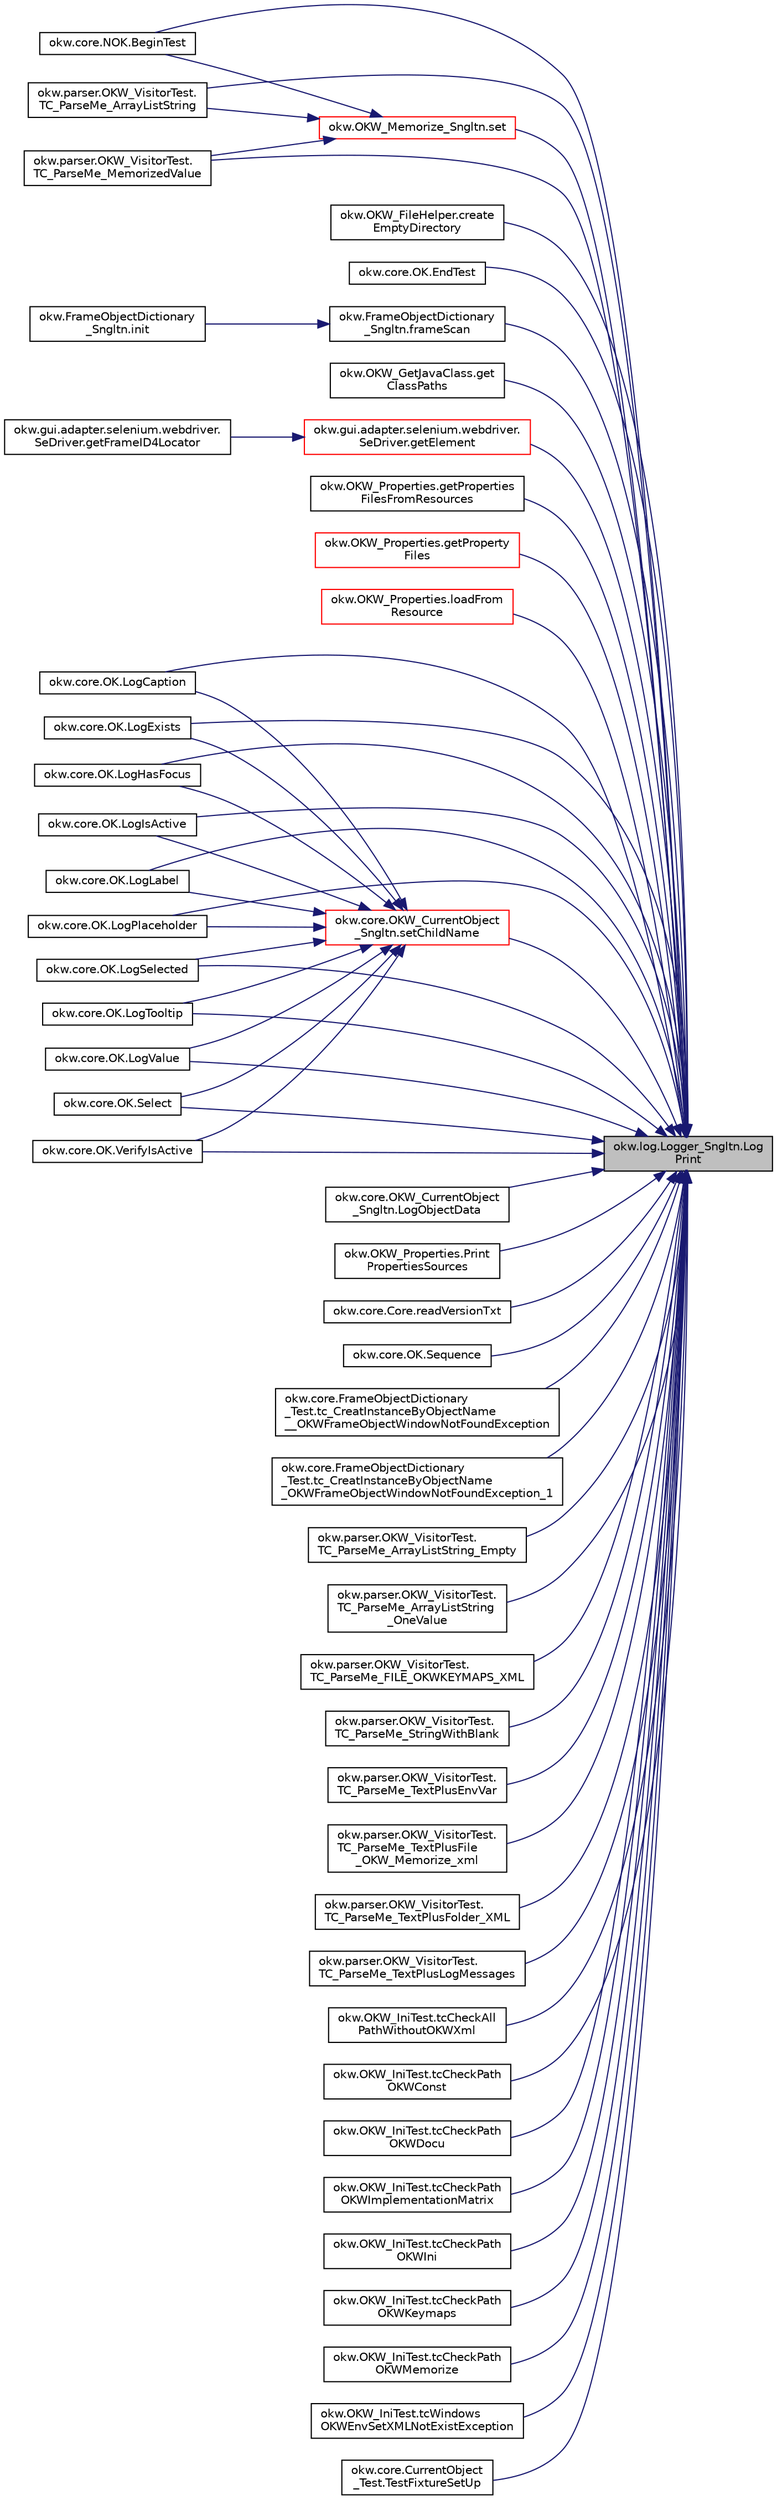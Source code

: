 digraph "okw.log.Logger_Sngltn.LogPrint"
{
 // INTERACTIVE_SVG=YES
 // LATEX_PDF_SIZE
  edge [fontname="Helvetica",fontsize="10",labelfontname="Helvetica",labelfontsize="10"];
  node [fontname="Helvetica",fontsize="10",shape=record];
  rankdir="RL";
  Node1 [label="okw.log.Logger_Sngltn.Log\lPrint",height=0.2,width=0.4,color="black", fillcolor="grey75", style="filled", fontcolor="black",tooltip="LogPrint Function: Prints the values of expressions to the results file."];
  Node1 -> Node2 [dir="back",color="midnightblue",fontsize="10",style="solid",fontname="Helvetica"];
  Node2 [label="okw.core.NOK.BeginTest",height=0.2,width=0.4,color="black", fillcolor="white", style="filled",URL="$classokw_1_1core_1_1_n_o_k.html#a62d1765ea311e440d678cb57ca9dd2c2",tooltip="Kennzeichnet den Anfang eines Testfalls."];
  Node1 -> Node3 [dir="back",color="midnightblue",fontsize="10",style="solid",fontname="Helvetica"];
  Node3 [label="okw.OKW_FileHelper.create\lEmptyDirectory",height=0.2,width=0.4,color="black", fillcolor="white", style="filled",URL="$classokw_1_1_o_k_w___file_helper.html#a3f1e666538681aaa975fde389b707ee7",tooltip=" "];
  Node1 -> Node4 [dir="back",color="midnightblue",fontsize="10",style="solid",fontname="Helvetica"];
  Node4 [label="okw.core.OK.EndTest",height=0.2,width=0.4,color="black", fillcolor="white", style="filled",URL="$classokw_1_1core_1_1_o_k.html#acf6964570d145794325aad8d608db341",tooltip="Signalisiert das Ende eines Testfalls."];
  Node1 -> Node5 [dir="back",color="midnightblue",fontsize="10",style="solid",fontname="Helvetica"];
  Node5 [label="okw.FrameObjectDictionary\l_Sngltn.frameScan",height=0.2,width=0.4,color="black", fillcolor="white", style="filled",URL="$classokw_1_1_frame_object_dictionary___sngltn.html#a1710d54e13c9ce591277209c898eec98",tooltip="Liefert die Instanz der Klasse."];
  Node5 -> Node6 [dir="back",color="midnightblue",fontsize="10",style="solid",fontname="Helvetica"];
  Node6 [label="okw.FrameObjectDictionary\l_Sngltn.init",height=0.2,width=0.4,color="black", fillcolor="white", style="filled",URL="$classokw_1_1_frame_object_dictionary___sngltn.html#a905bac544e5962ae15dfe1c1c50f2467",tooltip="Methode initialisiert diese Klasse."];
  Node1 -> Node7 [dir="back",color="midnightblue",fontsize="10",style="solid",fontname="Helvetica"];
  Node7 [label="okw.OKW_GetJavaClass.get\lClassPaths",height=0.2,width=0.4,color="black", fillcolor="white", style="filled",URL="$classokw_1_1_o_k_w___get_java_class.html#afd71b0370b671387f5ce62a2c454fbf5",tooltip="Ermittel alle Pfade aus classpath, die das Paket packegeName im aktuellen threads enthalten."];
  Node1 -> Node8 [dir="back",color="midnightblue",fontsize="10",style="solid",fontname="Helvetica"];
  Node8 [label="okw.gui.adapter.selenium.webdriver.\lSeDriver.getElement",height=0.2,width=0.4,color="red", fillcolor="white", style="filled",URL="$classokw_1_1gui_1_1adapter_1_1selenium_1_1webdriver_1_1_se_driver.html#a65a8400867355574525aa356a53d3ccf",tooltip="Ermittelt das Webelement mit der gegebenen frameID und dem gegebenen Locator."];
  Node8 -> Node9 [dir="back",color="midnightblue",fontsize="10",style="solid",fontname="Helvetica"];
  Node9 [label="okw.gui.adapter.selenium.webdriver.\lSeDriver.getFrameID4Locator",height=0.2,width=0.4,color="black", fillcolor="white", style="filled",URL="$classokw_1_1gui_1_1adapter_1_1selenium_1_1webdriver_1_1_se_driver.html#ab605fb006ccd0bae5a6684e18085de75",tooltip="Ermittelt die iFrame ID zum gegeben Lokator fpsLocator."];
  Node1 -> Node101 [dir="back",color="midnightblue",fontsize="10",style="solid",fontname="Helvetica"];
  Node101 [label="okw.OKW_Properties.getProperties\lFilesFromResources",height=0.2,width=0.4,color="black", fillcolor="white", style="filled",URL="$classokw_1_1_o_k_w___properties.html#ac4b7b1ed4cbd9340dfe426d85dee6d9a",tooltip="Erstellt eine Liste der \"*.properties\"-Dateien des aktuellen Projektes."];
  Node1 -> Node102 [dir="back",color="midnightblue",fontsize="10",style="solid",fontname="Helvetica"];
  Node102 [label="okw.OKW_Properties.getProperty\lFiles",height=0.2,width=0.4,color="red", fillcolor="white", style="filled",URL="$classokw_1_1_o_k_w___properties.html#ae142680bdd0cbb29887c374bc8659b0b",tooltip="Es werden die Properties aus dem reasource Verzeichniss geladen."];
  Node1 -> Node104 [dir="back",color="midnightblue",fontsize="10",style="solid",fontname="Helvetica"];
  Node104 [label="okw.OKW_Properties.loadFrom\lResource",height=0.2,width=0.4,color="red", fillcolor="white", style="filled",URL="$classokw_1_1_o_k_w___properties.html#a71802fdc0a4666c9b93e4e3e4c2b66d7",tooltip="Lädt die Liste OKW_Properties.ResoursesProperties hinzufügen."];
  Node1 -> Node108 [dir="back",color="midnightblue",fontsize="10",style="solid",fontname="Helvetica"];
  Node108 [label="okw.core.OK.LogCaption",height=0.2,width=0.4,color="black", fillcolor="white", style="filled",URL="$classokw_1_1core_1_1_o_k.html#a2469f6149bc2c4540c48edd8facbb5c0",tooltip="Gibt die Caption eines GUI-Objektes in den Testergebnissen aus."];
  Node1 -> Node109 [dir="back",color="midnightblue",fontsize="10",style="solid",fontname="Helvetica"];
  Node109 [label="okw.core.OK.LogExists",height=0.2,width=0.4,color="black", fillcolor="white", style="filled",URL="$classokw_1_1core_1_1_o_k.html#ac20bd936e2181f94529469c6fc130238",tooltip="Gibt die Existenz eines GUI-Objektes mit YES/NO in den Testergebnissen aus."];
  Node1 -> Node110 [dir="back",color="midnightblue",fontsize="10",style="solid",fontname="Helvetica"];
  Node110 [label="okw.core.OK.LogHasFocus",height=0.2,width=0.4,color="black", fillcolor="white", style="filled",URL="$classokw_1_1core_1_1_o_k.html#a1b8a5a3d583ffabc0063632ab9d981cf",tooltip="Dokumentiert den Fokus-Status des gegebenen Objekts."];
  Node1 -> Node111 [dir="back",color="midnightblue",fontsize="10",style="solid",fontname="Helvetica"];
  Node111 [label="okw.core.OK.LogIsActive",height=0.2,width=0.4,color="black", fillcolor="white", style="filled",URL="$classokw_1_1core_1_1_o_k.html#ae44a6c32e26a7f93dd5c9f7b5765ee0d",tooltip="Dokumentiert den Status des gegebenen Objekts."];
  Node1 -> Node112 [dir="back",color="midnightblue",fontsize="10",style="solid",fontname="Helvetica"];
  Node112 [label="okw.core.OK.LogLabel",height=0.2,width=0.4,color="black", fillcolor="white", style="filled",URL="$classokw_1_1core_1_1_o_k.html#a5ca2a918fc575095dd00d15e65f1491c",tooltip="Gibt den Wert des Etikette/Label in der Logdatei aus."];
  Node1 -> Node113 [dir="back",color="midnightblue",fontsize="10",style="solid",fontname="Helvetica"];
  Node113 [label="okw.core.OKW_CurrentObject\l_Sngltn.LogObjectData",height=0.2,width=0.4,color="black", fillcolor="white", style="filled",URL="$classokw_1_1core_1_1_o_k_w___current_object___sngltn.html#a01b48f2c86a2f91909143ee9063dfd86",tooltip="Methode gibt alle wichtigen Informationen zum aktuellen Objekt aus."];
  Node1 -> Node114 [dir="back",color="midnightblue",fontsize="10",style="solid",fontname="Helvetica"];
  Node114 [label="okw.core.OK.LogPlaceholder",height=0.2,width=0.4,color="black", fillcolor="white", style="filled",URL="$classokw_1_1core_1_1_o_k.html#a260d21c87a1d0df97bb442888fc87fcb",tooltip="Gibt den Wert des Platzhalters in der Logdatei aus."];
  Node1 -> Node115 [dir="back",color="midnightblue",fontsize="10",style="solid",fontname="Helvetica"];
  Node115 [label="okw.core.OK.LogSelected",height=0.2,width=0.4,color="black", fillcolor="white", style="filled",URL="$classokw_1_1core_1_1_o_k.html#af480aabf37fd55561892d9effcdaf182",tooltip="Dokumentiert den markierten Text des gegebenen Objekts."];
  Node1 -> Node116 [dir="back",color="midnightblue",fontsize="10",style="solid",fontname="Helvetica"];
  Node116 [label="okw.core.OK.LogTooltip",height=0.2,width=0.4,color="black", fillcolor="white", style="filled",URL="$classokw_1_1core_1_1_o_k.html#a170fa2f1a3bd1fa9f00fc160c48e76c2",tooltip="Dokumentiert die Kurzinfo zu einem Werkzeug des gegebenen Objekts."];
  Node1 -> Node117 [dir="back",color="midnightblue",fontsize="10",style="solid",fontname="Helvetica"];
  Node117 [label="okw.core.OK.LogValue",height=0.2,width=0.4,color="black", fillcolor="white", style="filled",URL="$classokw_1_1core_1_1_o_k.html#ad13df6f48f816f5d075efe045907527d",tooltip="Dokumentiert den Standartwert eines Objekts."];
  Node1 -> Node118 [dir="back",color="midnightblue",fontsize="10",style="solid",fontname="Helvetica"];
  Node118 [label="okw.OKW_Properties.Print\lPropertiesSources",height=0.2,width=0.4,color="black", fillcolor="white", style="filled",URL="$classokw_1_1_o_k_w___properties.html#a0d96699d0da3d5db7e742b78e7a33b8f",tooltip="Druckt die Gefundenen Propertie Quellen."];
  Node1 -> Node119 [dir="back",color="midnightblue",fontsize="10",style="solid",fontname="Helvetica"];
  Node119 [label="okw.core.Core.readVersionTxt",height=0.2,width=0.4,color="black", fillcolor="white", style="filled",URL="$classokw_1_1core_1_1_core.html#abf7c38f8a513708b30846d916b0d909e",tooltip="Logt den Versions-Text beim Start eines Skriptes."];
  Node1 -> Node120 [dir="back",color="midnightblue",fontsize="10",style="solid",fontname="Helvetica"];
  Node120 [label="okw.core.OK.Select",height=0.2,width=0.4,color="black", fillcolor="white", style="filled",URL="$classokw_1_1core_1_1_o_k.html#a7ee0b387364c0c188f94099f14f2da43",tooltip="Auswahl aller Zeilen einer Liste/Tabelle, welche die gegebenen Daten enthalten."];
  Node1 -> Node121 [dir="back",color="midnightblue",fontsize="10",style="solid",fontname="Helvetica"];
  Node121 [label="okw.core.OK.Sequence",height=0.2,width=0.4,color="black", fillcolor="white", style="filled",URL="$classokw_1_1core_1_1_o_k.html#a4ce824499d5b8b9612beff9f5438c6a1",tooltip="Ruft die Sequenz eines Fensters auf."];
  Node1 -> Node122 [dir="back",color="midnightblue",fontsize="10",style="solid",fontname="Helvetica"];
  Node122 [label="okw.OKW_Memorize_Sngltn.set",height=0.2,width=0.4,color="red", fillcolor="white", style="filled",URL="$classokw_1_1_o_k_w___memorize___sngltn.html#a77acdbf6b56b381439a16f96b54e6fbd",tooltip="Setzt/Merkt sich das MemKey/Value-Paar."];
  Node122 -> Node2 [dir="back",color="midnightblue",fontsize="10",style="solid",fontname="Helvetica"];
  Node122 -> Node140 [dir="back",color="midnightblue",fontsize="10",style="solid",fontname="Helvetica"];
  Node140 [label="okw.parser.OKW_VisitorTest.\lTC_ParseMe_ArrayListString",height=0.2,width=0.4,color="black", fillcolor="white", style="filled",URL="$classokw_1_1parser_1_1_o_k_w___visitor_test.html#a7480c7ffa9758fe572d0187c84a1ef86",tooltip="Testziel: OKW-Variable File_OKWConst_xml auslesen."];
  Node122 -> Node141 [dir="back",color="midnightblue",fontsize="10",style="solid",fontname="Helvetica"];
  Node141 [label="okw.parser.OKW_VisitorTest.\lTC_ParseMe_MemorizedValue",height=0.2,width=0.4,color="black", fillcolor="white", style="filled",URL="$classokw_1_1parser_1_1_o_k_w___visitor_test.html#a0859a9809c4c66da88c95311e732fa7a",tooltip="Prüft das lesen eines gemerkten Wertes."];
  Node1 -> Node180 [dir="back",color="midnightblue",fontsize="10",style="solid",fontname="Helvetica"];
  Node180 [label="okw.core.OKW_CurrentObject\l_Sngltn.setChildName",height=0.2,width=0.4,color="red", fillcolor="white", style="filled",URL="$classokw_1_1core_1_1_o_k_w___current_object___sngltn.html#a461fa1ff29f4bc4a9798707ea7b71849",tooltip="Setzt das Kindobjekt."];
  Node180 -> Node108 [dir="back",color="midnightblue",fontsize="10",style="solid",fontname="Helvetica"];
  Node180 -> Node109 [dir="back",color="midnightblue",fontsize="10",style="solid",fontname="Helvetica"];
  Node180 -> Node110 [dir="back",color="midnightblue",fontsize="10",style="solid",fontname="Helvetica"];
  Node180 -> Node111 [dir="back",color="midnightblue",fontsize="10",style="solid",fontname="Helvetica"];
  Node180 -> Node112 [dir="back",color="midnightblue",fontsize="10",style="solid",fontname="Helvetica"];
  Node180 -> Node114 [dir="back",color="midnightblue",fontsize="10",style="solid",fontname="Helvetica"];
  Node180 -> Node115 [dir="back",color="midnightblue",fontsize="10",style="solid",fontname="Helvetica"];
  Node180 -> Node116 [dir="back",color="midnightblue",fontsize="10",style="solid",fontname="Helvetica"];
  Node180 -> Node117 [dir="back",color="midnightblue",fontsize="10",style="solid",fontname="Helvetica"];
  Node180 -> Node120 [dir="back",color="midnightblue",fontsize="10",style="solid",fontname="Helvetica"];
  Node180 -> Node208 [dir="back",color="midnightblue",fontsize="10",style="solid",fontname="Helvetica"];
  Node208 [label="okw.core.OK.VerifyIsActive",height=0.2,width=0.4,color="black", fillcolor="white", style="filled",URL="$classokw_1_1core_1_1_o_k.html#a071aec5319238e209cfc6f1434ea13e8",tooltip="copydoc IOKW_State::VerifyHasFocus(String,String)"];
  Node1 -> Node229 [dir="back",color="midnightblue",fontsize="10",style="solid",fontname="Helvetica"];
  Node229 [label="okw.core.FrameObjectDictionary\l_Test.tc_CreatInstanceByObjectName\l__OKWFrameObjectWindowNotFoundException",height=0.2,width=0.4,color="black", fillcolor="white", style="filled",URL="$classokw_1_1core_1_1_frame_object_dictionary___test.html#a143dfd109b0d1696479ca1e65b729df9",tooltip="Prüft ob eine OKWFrameObjectWindowNotFoundException ausgelöst wird, wenn das Fensterobjekt nicht exis..."];
  Node1 -> Node230 [dir="back",color="midnightblue",fontsize="10",style="solid",fontname="Helvetica"];
  Node230 [label="okw.core.FrameObjectDictionary\l_Test.tc_CreatInstanceByObjectName\l_OKWFrameObjectWindowNotFoundException_1",height=0.2,width=0.4,color="black", fillcolor="white", style="filled",URL="$classokw_1_1core_1_1_frame_object_dictionary___test.html#a4a2afaa9b743c18259b1145ba4d7250a",tooltip="Prüft ob eine OKWFrameObjectWindowNotFoundException ausgelöst wird, wenn das Fensterobjekt nicht exis..."];
  Node1 -> Node140 [dir="back",color="midnightblue",fontsize="10",style="solid",fontname="Helvetica"];
  Node1 -> Node231 [dir="back",color="midnightblue",fontsize="10",style="solid",fontname="Helvetica"];
  Node231 [label="okw.parser.OKW_VisitorTest.\lTC_ParseMe_ArrayListString_Empty",height=0.2,width=0.4,color="black", fillcolor="white", style="filled",URL="$classokw_1_1parser_1_1_o_k_w___visitor_test.html#a6c0e9a16fb4e684687350cf5f29f6586",tooltip="Testziel: OKW-Variable File_OKWConst_xml auslesen."];
  Node1 -> Node232 [dir="back",color="midnightblue",fontsize="10",style="solid",fontname="Helvetica"];
  Node232 [label="okw.parser.OKW_VisitorTest.\lTC_ParseMe_ArrayListString\l_OneValue",height=0.2,width=0.4,color="black", fillcolor="white", style="filled",URL="$classokw_1_1parser_1_1_o_k_w___visitor_test.html#ad99a3cdb38d12e26a6924c282c04d263",tooltip="Testziel: OKW-Variable File_OKWConst_xml auslesen."];
  Node1 -> Node233 [dir="back",color="midnightblue",fontsize="10",style="solid",fontname="Helvetica"];
  Node233 [label="okw.parser.OKW_VisitorTest.\lTC_ParseMe_FILE_OKWKEYMAPS_XML",height=0.2,width=0.4,color="black", fillcolor="white", style="filled",URL="$classokw_1_1parser_1_1_o_k_w___visitor_test.html#af36205d7d29ebe3811638506e402f0a5",tooltip="Testziel: OKW-Variable File_okwkeymaps_xml auslesen."];
  Node1 -> Node141 [dir="back",color="midnightblue",fontsize="10",style="solid",fontname="Helvetica"];
  Node1 -> Node234 [dir="back",color="midnightblue",fontsize="10",style="solid",fontname="Helvetica"];
  Node234 [label="okw.parser.OKW_VisitorTest.\lTC_ParseMe_StringWithBlank",height=0.2,width=0.4,color="black", fillcolor="white", style="filled",URL="$classokw_1_1parser_1_1_o_k_w___visitor_test.html#a34367df494773831ac61cce4eecf2644",tooltip="Prüft, ob ein leerer String verarbeitet wird."];
  Node1 -> Node235 [dir="back",color="midnightblue",fontsize="10",style="solid",fontname="Helvetica"];
  Node235 [label="okw.parser.OKW_VisitorTest.\lTC_ParseMe_TextPlusEnvVar",height=0.2,width=0.4,color="black", fillcolor="white", style="filled",URL="$classokw_1_1parser_1_1_o_k_w___visitor_test.html#acaf244b0afd90c3ea823d949fab938e9",tooltip=" "];
  Node1 -> Node236 [dir="back",color="midnightblue",fontsize="10",style="solid",fontname="Helvetica"];
  Node236 [label="okw.parser.OKW_VisitorTest.\lTC_ParseMe_TextPlusFile\l_OKW_Memorize_xml",height=0.2,width=0.4,color="black", fillcolor="white", style="filled",URL="$classokw_1_1parser_1_1_o_k_w___visitor_test.html#ab9150084a1e08ee8cc8cff6b72dccc7f",tooltip="Testziel: OKW-Variable File_OKWMemorize_xml auslesen."];
  Node1 -> Node237 [dir="back",color="midnightblue",fontsize="10",style="solid",fontname="Helvetica"];
  Node237 [label="okw.parser.OKW_VisitorTest.\lTC_ParseMe_TextPlusFolder_XML",height=0.2,width=0.4,color="black", fillcolor="white", style="filled",URL="$classokw_1_1parser_1_1_o_k_w___visitor_test.html#a4e7cfeee880d56c8bc0d7045c3570932",tooltip="Testziel: OKW-Variable PathXML auslesen."];
  Node1 -> Node238 [dir="back",color="midnightblue",fontsize="10",style="solid",fontname="Helvetica"];
  Node238 [label="okw.parser.OKW_VisitorTest.\lTC_ParseMe_TextPlusLogMessages",height=0.2,width=0.4,color="black", fillcolor="white", style="filled",URL="$classokw_1_1parser_1_1_o_k_w___visitor_test.html#a16b2c130c2c51ef9690349fe4f150984",tooltip="Testziel: OKW-Variable PathRoot auslesen."];
  Node1 -> Node239 [dir="back",color="midnightblue",fontsize="10",style="solid",fontname="Helvetica"];
  Node239 [label="okw.OKW_IniTest.tcCheckAll\lPathWithoutOKWXml",height=0.2,width=0.4,color="black", fillcolor="white", style="filled",URL="$classokw_1_1_o_k_w___ini_test.html#af5b3adad4bba9822c7cde18d523ee4eb",tooltip="Umgebungsvariable ist gesetzt."];
  Node1 -> Node240 [dir="back",color="midnightblue",fontsize="10",style="solid",fontname="Helvetica"];
  Node240 [label="okw.OKW_IniTest.tcCheckPath\lOKWConst",height=0.2,width=0.4,color="black", fillcolor="white", style="filled",URL="$classokw_1_1_o_k_w___ini_test.html#a94864edf5afc8a210900e2ce1e515910",tooltip="Umgebungsvariable ist gesetzt."];
  Node1 -> Node241 [dir="back",color="midnightblue",fontsize="10",style="solid",fontname="Helvetica"];
  Node241 [label="okw.OKW_IniTest.tcCheckPath\lOKWDocu",height=0.2,width=0.4,color="black", fillcolor="white", style="filled",URL="$classokw_1_1_o_k_w___ini_test.html#a1609e41950107971b1e576866fc0d284",tooltip="Umgebungsvariable ist gesetzt."];
  Node1 -> Node242 [dir="back",color="midnightblue",fontsize="10",style="solid",fontname="Helvetica"];
  Node242 [label="okw.OKW_IniTest.tcCheckPath\lOKWImplementationMatrix",height=0.2,width=0.4,color="black", fillcolor="white", style="filled",URL="$classokw_1_1_o_k_w___ini_test.html#adca5a778964aac1952e3d611602f8997",tooltip="Umgebungsvariable ist gesetzt."];
  Node1 -> Node243 [dir="back",color="midnightblue",fontsize="10",style="solid",fontname="Helvetica"];
  Node243 [label="okw.OKW_IniTest.tcCheckPath\lOKWIni",height=0.2,width=0.4,color="black", fillcolor="white", style="filled",URL="$classokw_1_1_o_k_w___ini_test.html#a74cd3617ab480400b8ddec404d77e8e4",tooltip="Umgebungsvariable ist gesetzt."];
  Node1 -> Node244 [dir="back",color="midnightblue",fontsize="10",style="solid",fontname="Helvetica"];
  Node244 [label="okw.OKW_IniTest.tcCheckPath\lOKWKeymaps",height=0.2,width=0.4,color="black", fillcolor="white", style="filled",URL="$classokw_1_1_o_k_w___ini_test.html#a5d3178c5df8193a46d17c8a13eecab40",tooltip="Umgebungsvariable ist gesetzt."];
  Node1 -> Node245 [dir="back",color="midnightblue",fontsize="10",style="solid",fontname="Helvetica"];
  Node245 [label="okw.OKW_IniTest.tcCheckPath\lOKWMemorize",height=0.2,width=0.4,color="black", fillcolor="white", style="filled",URL="$classokw_1_1_o_k_w___ini_test.html#a17216d45a29aecc184963eb2c94682aa",tooltip="Umgebungsvariable ist gesetzt."];
  Node1 -> Node246 [dir="back",color="midnightblue",fontsize="10",style="solid",fontname="Helvetica"];
  Node246 [label="okw.OKW_IniTest.tcWindows\lOKWEnvSetXMLNotExistException",height=0.2,width=0.4,color="black", fillcolor="white", style="filled",URL="$classokw_1_1_o_k_w___ini_test.html#aa6eac36c55edab60f633936addb314ee",tooltip="Umgebungsvariable ist gesetzt, OKW_Ini_Sngltn.XML existiert jedoch nicht im Verzeichniss."];
  Node1 -> Node247 [dir="back",color="midnightblue",fontsize="10",style="solid",fontname="Helvetica"];
  Node247 [label="okw.core.CurrentObject\l_Test.TestFixtureSetUp",height=0.2,width=0.4,color="black", fillcolor="white", style="filled",URL="$classokw_1_1core_1_1_current_object___test.html#a1acf13811dcb4ea83b56a78c2b2908cb",tooltip="Ziel des TestFixturesetup: Startbedingung für alle Testfälle herstellen."];
  Node1 -> Node208 [dir="back",color="midnightblue",fontsize="10",style="solid",fontname="Helvetica"];
}
